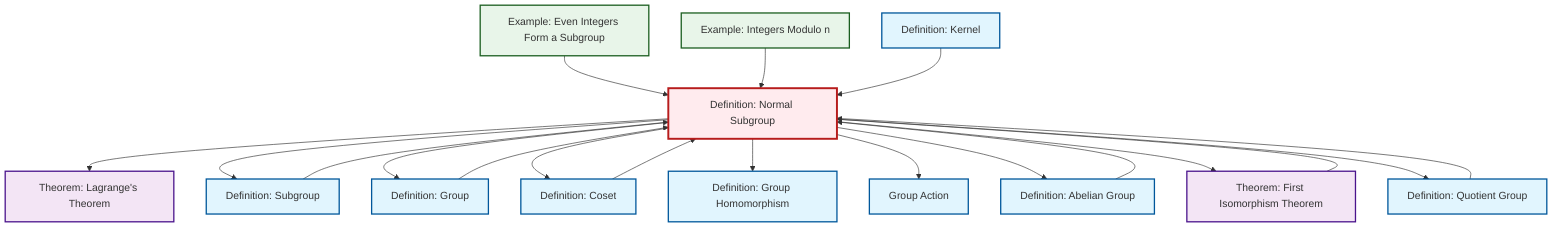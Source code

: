 graph TD
    classDef definition fill:#e1f5fe,stroke:#01579b,stroke-width:2px
    classDef theorem fill:#f3e5f5,stroke:#4a148c,stroke-width:2px
    classDef axiom fill:#fff3e0,stroke:#e65100,stroke-width:2px
    classDef example fill:#e8f5e9,stroke:#1b5e20,stroke-width:2px
    classDef current fill:#ffebee,stroke:#b71c1c,stroke-width:3px
    ex-quotient-integers-mod-n["Example: Integers Modulo n"]:::example
    def-abelian-group["Definition: Abelian Group"]:::definition
    def-normal-subgroup["Definition: Normal Subgroup"]:::definition
    thm-first-isomorphism["Theorem: First Isomorphism Theorem"]:::theorem
    def-kernel["Definition: Kernel"]:::definition
    ex-even-integers-subgroup["Example: Even Integers Form a Subgroup"]:::example
    def-subgroup["Definition: Subgroup"]:::definition
    def-coset["Definition: Coset"]:::definition
    def-group["Definition: Group"]:::definition
    def-homomorphism["Definition: Group Homomorphism"]:::definition
    thm-lagrange["Theorem: Lagrange's Theorem"]:::theorem
    def-group-action["Group Action"]:::definition
    def-quotient-group["Definition: Quotient Group"]:::definition
    def-normal-subgroup --> thm-lagrange
    def-normal-subgroup --> def-subgroup
    def-normal-subgroup --> def-group
    def-quotient-group --> def-normal-subgroup
    def-abelian-group --> def-normal-subgroup
    ex-even-integers-subgroup --> def-normal-subgroup
    def-normal-subgroup --> def-coset
    def-normal-subgroup --> def-homomorphism
    def-normal-subgroup --> def-group-action
    def-normal-subgroup --> def-abelian-group
    def-normal-subgroup --> thm-first-isomorphism
    thm-first-isomorphism --> def-normal-subgroup
    def-coset --> def-normal-subgroup
    ex-quotient-integers-mod-n --> def-normal-subgroup
    def-kernel --> def-normal-subgroup
    def-group --> def-normal-subgroup
    def-subgroup --> def-normal-subgroup
    def-normal-subgroup --> def-quotient-group
    class def-normal-subgroup current